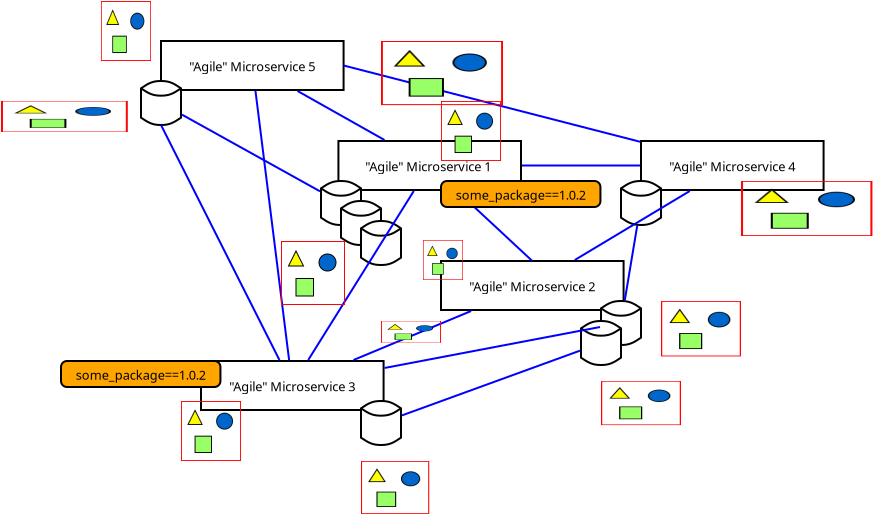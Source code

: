 <?xml version="1.0" encoding="UTF-8"?>
<dia:diagram xmlns:dia="http://www.lysator.liu.se/~alla/dia/">
  <dia:layer name="Background" visible="true" connectable="true" active="true">
    <dia:object type="Flowchart - Box" version="0" id="O0">
      <dia:attribute name="obj_pos">
        <dia:point val="22.871,15"/>
      </dia:attribute>
      <dia:attribute name="obj_bb">
        <dia:rectangle val="22.821,14.95;32.05,17.5"/>
      </dia:attribute>
      <dia:attribute name="elem_corner">
        <dia:point val="22.871,15"/>
      </dia:attribute>
      <dia:attribute name="elem_width">
        <dia:real val="9.129"/>
      </dia:attribute>
      <dia:attribute name="elem_height">
        <dia:real val="2.45"/>
      </dia:attribute>
      <dia:attribute name="show_background">
        <dia:boolean val="true"/>
      </dia:attribute>
      <dia:attribute name="padding">
        <dia:real val="0.5"/>
      </dia:attribute>
      <dia:attribute name="text">
        <dia:composite type="text">
          <dia:attribute name="string">
            <dia:string>#"Agile" Microservice 1#</dia:string>
          </dia:attribute>
          <dia:attribute name="font">
            <dia:font family="sans" style="0" name="Helvetica"/>
          </dia:attribute>
          <dia:attribute name="height">
            <dia:real val="0.8"/>
          </dia:attribute>
          <dia:attribute name="pos">
            <dia:point val="27.436,16.42"/>
          </dia:attribute>
          <dia:attribute name="color">
            <dia:color val="#000000ff"/>
          </dia:attribute>
          <dia:attribute name="alignment">
            <dia:enum val="1"/>
          </dia:attribute>
        </dia:composite>
      </dia:attribute>
    </dia:object>
    <dia:object type="Flowchart - Magnetic Disk" version="1" id="O1">
      <dia:attribute name="obj_pos">
        <dia:point val="22,17"/>
      </dia:attribute>
      <dia:attribute name="obj_bb">
        <dia:rectangle val="21.9,16.9;24.1,19.3"/>
      </dia:attribute>
      <dia:attribute name="meta">
        <dia:composite type="dict"/>
      </dia:attribute>
      <dia:attribute name="elem_corner">
        <dia:point val="22,17"/>
      </dia:attribute>
      <dia:attribute name="elem_width">
        <dia:real val="2"/>
      </dia:attribute>
      <dia:attribute name="elem_height">
        <dia:real val="2.2"/>
      </dia:attribute>
      <dia:attribute name="line_width">
        <dia:real val="0.1"/>
      </dia:attribute>
      <dia:attribute name="line_colour">
        <dia:color val="#000000ff"/>
      </dia:attribute>
      <dia:attribute name="fill_colour">
        <dia:color val="#ffffffff"/>
      </dia:attribute>
      <dia:attribute name="show_background">
        <dia:boolean val="true"/>
      </dia:attribute>
      <dia:attribute name="line_style">
        <dia:enum val="0"/>
        <dia:real val="1"/>
      </dia:attribute>
      <dia:attribute name="padding">
        <dia:real val="0.1"/>
      </dia:attribute>
      <dia:attribute name="text">
        <dia:composite type="text">
          <dia:attribute name="string">
            <dia:string>##</dia:string>
          </dia:attribute>
          <dia:attribute name="font">
            <dia:font family="sans" style="0" name="Helvetica"/>
          </dia:attribute>
          <dia:attribute name="height">
            <dia:real val="0.8"/>
          </dia:attribute>
          <dia:attribute name="pos">
            <dia:point val="23,18.483"/>
          </dia:attribute>
          <dia:attribute name="color">
            <dia:color val="#000000ff"/>
          </dia:attribute>
          <dia:attribute name="alignment">
            <dia:enum val="1"/>
          </dia:attribute>
        </dia:composite>
      </dia:attribute>
      <dia:attribute name="text_fitting">
        <dia:enum val="1"/>
      </dia:attribute>
      <dia:attribute name="flip_horizontal">
        <dia:boolean val="false"/>
      </dia:attribute>
      <dia:attribute name="flip_vertical">
        <dia:boolean val="false"/>
      </dia:attribute>
      <dia:attribute name="subscale">
        <dia:real val="1"/>
      </dia:attribute>
    </dia:object>
    <dia:object type="Flowchart - Magnetic Disk" version="1" id="O2">
      <dia:attribute name="obj_pos">
        <dia:point val="23,18"/>
      </dia:attribute>
      <dia:attribute name="obj_bb">
        <dia:rectangle val="22.9,17.9;25.1,20.3"/>
      </dia:attribute>
      <dia:attribute name="meta">
        <dia:composite type="dict"/>
      </dia:attribute>
      <dia:attribute name="elem_corner">
        <dia:point val="23,18"/>
      </dia:attribute>
      <dia:attribute name="elem_width">
        <dia:real val="2"/>
      </dia:attribute>
      <dia:attribute name="elem_height">
        <dia:real val="2.2"/>
      </dia:attribute>
      <dia:attribute name="line_width">
        <dia:real val="0.1"/>
      </dia:attribute>
      <dia:attribute name="line_colour">
        <dia:color val="#000000ff"/>
      </dia:attribute>
      <dia:attribute name="fill_colour">
        <dia:color val="#ffffffff"/>
      </dia:attribute>
      <dia:attribute name="show_background">
        <dia:boolean val="true"/>
      </dia:attribute>
      <dia:attribute name="line_style">
        <dia:enum val="0"/>
        <dia:real val="1"/>
      </dia:attribute>
      <dia:attribute name="padding">
        <dia:real val="0.1"/>
      </dia:attribute>
      <dia:attribute name="text">
        <dia:composite type="text">
          <dia:attribute name="string">
            <dia:string>##</dia:string>
          </dia:attribute>
          <dia:attribute name="font">
            <dia:font family="sans" style="0" name="Helvetica"/>
          </dia:attribute>
          <dia:attribute name="height">
            <dia:real val="0.8"/>
          </dia:attribute>
          <dia:attribute name="pos">
            <dia:point val="24,19.483"/>
          </dia:attribute>
          <dia:attribute name="color">
            <dia:color val="#000000ff"/>
          </dia:attribute>
          <dia:attribute name="alignment">
            <dia:enum val="1"/>
          </dia:attribute>
        </dia:composite>
      </dia:attribute>
      <dia:attribute name="text_fitting">
        <dia:enum val="1"/>
      </dia:attribute>
      <dia:attribute name="flip_horizontal">
        <dia:boolean val="false"/>
      </dia:attribute>
      <dia:attribute name="flip_vertical">
        <dia:boolean val="false"/>
      </dia:attribute>
      <dia:attribute name="subscale">
        <dia:real val="1"/>
      </dia:attribute>
    </dia:object>
    <dia:object type="Flowchart - Magnetic Disk" version="1" id="O3">
      <dia:attribute name="obj_pos">
        <dia:point val="24,19"/>
      </dia:attribute>
      <dia:attribute name="obj_bb">
        <dia:rectangle val="23.9,18.9;26.1,21.3"/>
      </dia:attribute>
      <dia:attribute name="meta">
        <dia:composite type="dict"/>
      </dia:attribute>
      <dia:attribute name="elem_corner">
        <dia:point val="24,19"/>
      </dia:attribute>
      <dia:attribute name="elem_width">
        <dia:real val="2"/>
      </dia:attribute>
      <dia:attribute name="elem_height">
        <dia:real val="2.2"/>
      </dia:attribute>
      <dia:attribute name="line_width">
        <dia:real val="0.1"/>
      </dia:attribute>
      <dia:attribute name="line_colour">
        <dia:color val="#000000ff"/>
      </dia:attribute>
      <dia:attribute name="fill_colour">
        <dia:color val="#ffffffff"/>
      </dia:attribute>
      <dia:attribute name="show_background">
        <dia:boolean val="true"/>
      </dia:attribute>
      <dia:attribute name="line_style">
        <dia:enum val="0"/>
        <dia:real val="1"/>
      </dia:attribute>
      <dia:attribute name="padding">
        <dia:real val="0.1"/>
      </dia:attribute>
      <dia:attribute name="text">
        <dia:composite type="text">
          <dia:attribute name="string">
            <dia:string>##</dia:string>
          </dia:attribute>
          <dia:attribute name="font">
            <dia:font family="sans" style="0" name="Helvetica"/>
          </dia:attribute>
          <dia:attribute name="height">
            <dia:real val="0.8"/>
          </dia:attribute>
          <dia:attribute name="pos">
            <dia:point val="25,20.483"/>
          </dia:attribute>
          <dia:attribute name="color">
            <dia:color val="#000000ff"/>
          </dia:attribute>
          <dia:attribute name="alignment">
            <dia:enum val="1"/>
          </dia:attribute>
        </dia:composite>
      </dia:attribute>
      <dia:attribute name="text_fitting">
        <dia:enum val="1"/>
      </dia:attribute>
      <dia:attribute name="flip_horizontal">
        <dia:boolean val="false"/>
      </dia:attribute>
      <dia:attribute name="flip_vertical">
        <dia:boolean val="false"/>
      </dia:attribute>
      <dia:attribute name="subscale">
        <dia:real val="1"/>
      </dia:attribute>
    </dia:object>
    <dia:object type="Flowchart - Box" version="0" id="O4">
      <dia:attribute name="obj_pos">
        <dia:point val="28,21"/>
      </dia:attribute>
      <dia:attribute name="obj_bb">
        <dia:rectangle val="27.95,20.95;37.179,23.5"/>
      </dia:attribute>
      <dia:attribute name="elem_corner">
        <dia:point val="28,21"/>
      </dia:attribute>
      <dia:attribute name="elem_width">
        <dia:real val="9.129"/>
      </dia:attribute>
      <dia:attribute name="elem_height">
        <dia:real val="2.45"/>
      </dia:attribute>
      <dia:attribute name="show_background">
        <dia:boolean val="true"/>
      </dia:attribute>
      <dia:attribute name="padding">
        <dia:real val="0.5"/>
      </dia:attribute>
      <dia:attribute name="text">
        <dia:composite type="text">
          <dia:attribute name="string">
            <dia:string>#"Agile" Microservice 2#</dia:string>
          </dia:attribute>
          <dia:attribute name="font">
            <dia:font family="sans" style="0" name="Helvetica"/>
          </dia:attribute>
          <dia:attribute name="height">
            <dia:real val="0.8"/>
          </dia:attribute>
          <dia:attribute name="pos">
            <dia:point val="32.564,22.42"/>
          </dia:attribute>
          <dia:attribute name="color">
            <dia:color val="#000000ff"/>
          </dia:attribute>
          <dia:attribute name="alignment">
            <dia:enum val="1"/>
          </dia:attribute>
        </dia:composite>
      </dia:attribute>
    </dia:object>
    <dia:object type="Flowchart - Magnetic Disk" version="1" id="O5">
      <dia:attribute name="obj_pos">
        <dia:point val="36,23"/>
      </dia:attribute>
      <dia:attribute name="obj_bb">
        <dia:rectangle val="35.9,22.9;38.1,25.3"/>
      </dia:attribute>
      <dia:attribute name="meta">
        <dia:composite type="dict"/>
      </dia:attribute>
      <dia:attribute name="elem_corner">
        <dia:point val="36,23"/>
      </dia:attribute>
      <dia:attribute name="elem_width">
        <dia:real val="2"/>
      </dia:attribute>
      <dia:attribute name="elem_height">
        <dia:real val="2.2"/>
      </dia:attribute>
      <dia:attribute name="line_width">
        <dia:real val="0.1"/>
      </dia:attribute>
      <dia:attribute name="line_colour">
        <dia:color val="#000000ff"/>
      </dia:attribute>
      <dia:attribute name="fill_colour">
        <dia:color val="#ffffffff"/>
      </dia:attribute>
      <dia:attribute name="show_background">
        <dia:boolean val="true"/>
      </dia:attribute>
      <dia:attribute name="line_style">
        <dia:enum val="0"/>
        <dia:real val="1"/>
      </dia:attribute>
      <dia:attribute name="padding">
        <dia:real val="0.1"/>
      </dia:attribute>
      <dia:attribute name="text">
        <dia:composite type="text">
          <dia:attribute name="string">
            <dia:string>##</dia:string>
          </dia:attribute>
          <dia:attribute name="font">
            <dia:font family="sans" style="0" name="Helvetica"/>
          </dia:attribute>
          <dia:attribute name="height">
            <dia:real val="0.8"/>
          </dia:attribute>
          <dia:attribute name="pos">
            <dia:point val="37,24.483"/>
          </dia:attribute>
          <dia:attribute name="color">
            <dia:color val="#000000ff"/>
          </dia:attribute>
          <dia:attribute name="alignment">
            <dia:enum val="1"/>
          </dia:attribute>
        </dia:composite>
      </dia:attribute>
      <dia:attribute name="text_fitting">
        <dia:enum val="1"/>
      </dia:attribute>
      <dia:attribute name="flip_horizontal">
        <dia:boolean val="false"/>
      </dia:attribute>
      <dia:attribute name="flip_vertical">
        <dia:boolean val="false"/>
      </dia:attribute>
      <dia:attribute name="subscale">
        <dia:real val="1"/>
      </dia:attribute>
    </dia:object>
    <dia:object type="Flowchart - Magnetic Disk" version="1" id="O6">
      <dia:attribute name="obj_pos">
        <dia:point val="35,24"/>
      </dia:attribute>
      <dia:attribute name="obj_bb">
        <dia:rectangle val="34.9,23.9;37.1,26.3"/>
      </dia:attribute>
      <dia:attribute name="meta">
        <dia:composite type="dict"/>
      </dia:attribute>
      <dia:attribute name="elem_corner">
        <dia:point val="35,24"/>
      </dia:attribute>
      <dia:attribute name="elem_width">
        <dia:real val="2"/>
      </dia:attribute>
      <dia:attribute name="elem_height">
        <dia:real val="2.2"/>
      </dia:attribute>
      <dia:attribute name="line_width">
        <dia:real val="0.1"/>
      </dia:attribute>
      <dia:attribute name="line_colour">
        <dia:color val="#000000ff"/>
      </dia:attribute>
      <dia:attribute name="fill_colour">
        <dia:color val="#ffffffff"/>
      </dia:attribute>
      <dia:attribute name="show_background">
        <dia:boolean val="true"/>
      </dia:attribute>
      <dia:attribute name="line_style">
        <dia:enum val="0"/>
        <dia:real val="1"/>
      </dia:attribute>
      <dia:attribute name="padding">
        <dia:real val="0.1"/>
      </dia:attribute>
      <dia:attribute name="text">
        <dia:composite type="text">
          <dia:attribute name="string">
            <dia:string>##</dia:string>
          </dia:attribute>
          <dia:attribute name="font">
            <dia:font family="sans" style="0" name="Helvetica"/>
          </dia:attribute>
          <dia:attribute name="height">
            <dia:real val="0.8"/>
          </dia:attribute>
          <dia:attribute name="pos">
            <dia:point val="36,25.483"/>
          </dia:attribute>
          <dia:attribute name="color">
            <dia:color val="#000000ff"/>
          </dia:attribute>
          <dia:attribute name="alignment">
            <dia:enum val="1"/>
          </dia:attribute>
        </dia:composite>
      </dia:attribute>
      <dia:attribute name="text_fitting">
        <dia:enum val="1"/>
      </dia:attribute>
      <dia:attribute name="flip_horizontal">
        <dia:boolean val="false"/>
      </dia:attribute>
      <dia:attribute name="flip_vertical">
        <dia:boolean val="false"/>
      </dia:attribute>
      <dia:attribute name="subscale">
        <dia:real val="1"/>
      </dia:attribute>
    </dia:object>
    <dia:object type="Flowchart - Box" version="0" id="O7">
      <dia:attribute name="obj_pos">
        <dia:point val="16,26"/>
      </dia:attribute>
      <dia:attribute name="obj_bb">
        <dia:rectangle val="15.95,25.95;25.179,28.5"/>
      </dia:attribute>
      <dia:attribute name="elem_corner">
        <dia:point val="16,26"/>
      </dia:attribute>
      <dia:attribute name="elem_width">
        <dia:real val="9.129"/>
      </dia:attribute>
      <dia:attribute name="elem_height">
        <dia:real val="2.45"/>
      </dia:attribute>
      <dia:attribute name="show_background">
        <dia:boolean val="true"/>
      </dia:attribute>
      <dia:attribute name="padding">
        <dia:real val="0.5"/>
      </dia:attribute>
      <dia:attribute name="text">
        <dia:composite type="text">
          <dia:attribute name="string">
            <dia:string>#"Agile" Microservice 3#</dia:string>
          </dia:attribute>
          <dia:attribute name="font">
            <dia:font family="sans" style="0" name="Helvetica"/>
          </dia:attribute>
          <dia:attribute name="height">
            <dia:real val="0.8"/>
          </dia:attribute>
          <dia:attribute name="pos">
            <dia:point val="20.564,27.42"/>
          </dia:attribute>
          <dia:attribute name="color">
            <dia:color val="#000000ff"/>
          </dia:attribute>
          <dia:attribute name="alignment">
            <dia:enum val="1"/>
          </dia:attribute>
        </dia:composite>
      </dia:attribute>
    </dia:object>
    <dia:object type="Flowchart - Box" version="0" id="O8">
      <dia:attribute name="obj_pos">
        <dia:point val="38,15"/>
      </dia:attribute>
      <dia:attribute name="obj_bb">
        <dia:rectangle val="37.95,14.95;47.179,17.5"/>
      </dia:attribute>
      <dia:attribute name="elem_corner">
        <dia:point val="38,15"/>
      </dia:attribute>
      <dia:attribute name="elem_width">
        <dia:real val="9.129"/>
      </dia:attribute>
      <dia:attribute name="elem_height">
        <dia:real val="2.45"/>
      </dia:attribute>
      <dia:attribute name="show_background">
        <dia:boolean val="true"/>
      </dia:attribute>
      <dia:attribute name="padding">
        <dia:real val="0.5"/>
      </dia:attribute>
      <dia:attribute name="text">
        <dia:composite type="text">
          <dia:attribute name="string">
            <dia:string>#"Agile" Microservice 4#</dia:string>
          </dia:attribute>
          <dia:attribute name="font">
            <dia:font family="sans" style="0" name="Helvetica"/>
          </dia:attribute>
          <dia:attribute name="height">
            <dia:real val="0.8"/>
          </dia:attribute>
          <dia:attribute name="pos">
            <dia:point val="42.564,16.42"/>
          </dia:attribute>
          <dia:attribute name="color">
            <dia:color val="#000000ff"/>
          </dia:attribute>
          <dia:attribute name="alignment">
            <dia:enum val="1"/>
          </dia:attribute>
        </dia:composite>
      </dia:attribute>
    </dia:object>
    <dia:object type="Flowchart - Box" version="0" id="O9">
      <dia:attribute name="obj_pos">
        <dia:point val="14,10"/>
      </dia:attribute>
      <dia:attribute name="obj_bb">
        <dia:rectangle val="13.95,9.95;23.179,12.5"/>
      </dia:attribute>
      <dia:attribute name="elem_corner">
        <dia:point val="14,10"/>
      </dia:attribute>
      <dia:attribute name="elem_width">
        <dia:real val="9.129"/>
      </dia:attribute>
      <dia:attribute name="elem_height">
        <dia:real val="2.45"/>
      </dia:attribute>
      <dia:attribute name="show_background">
        <dia:boolean val="true"/>
      </dia:attribute>
      <dia:attribute name="padding">
        <dia:real val="0.5"/>
      </dia:attribute>
      <dia:attribute name="text">
        <dia:composite type="text">
          <dia:attribute name="string">
            <dia:string>#"Agile" Microservice 5#</dia:string>
          </dia:attribute>
          <dia:attribute name="font">
            <dia:font family="sans" style="0" name="Helvetica"/>
          </dia:attribute>
          <dia:attribute name="height">
            <dia:real val="0.8"/>
          </dia:attribute>
          <dia:attribute name="pos">
            <dia:point val="18.564,11.42"/>
          </dia:attribute>
          <dia:attribute name="color">
            <dia:color val="#000000ff"/>
          </dia:attribute>
          <dia:attribute name="alignment">
            <dia:enum val="1"/>
          </dia:attribute>
        </dia:composite>
      </dia:attribute>
    </dia:object>
    <dia:object type="Flowchart - Magnetic Disk" version="1" id="O10">
      <dia:attribute name="obj_pos">
        <dia:point val="13,12"/>
      </dia:attribute>
      <dia:attribute name="obj_bb">
        <dia:rectangle val="12.9,11.9;15.1,14.3"/>
      </dia:attribute>
      <dia:attribute name="meta">
        <dia:composite type="dict"/>
      </dia:attribute>
      <dia:attribute name="elem_corner">
        <dia:point val="13,12"/>
      </dia:attribute>
      <dia:attribute name="elem_width">
        <dia:real val="2"/>
      </dia:attribute>
      <dia:attribute name="elem_height">
        <dia:real val="2.2"/>
      </dia:attribute>
      <dia:attribute name="line_width">
        <dia:real val="0.1"/>
      </dia:attribute>
      <dia:attribute name="line_colour">
        <dia:color val="#000000ff"/>
      </dia:attribute>
      <dia:attribute name="fill_colour">
        <dia:color val="#ffffffff"/>
      </dia:attribute>
      <dia:attribute name="show_background">
        <dia:boolean val="true"/>
      </dia:attribute>
      <dia:attribute name="line_style">
        <dia:enum val="0"/>
        <dia:real val="1"/>
      </dia:attribute>
      <dia:attribute name="padding">
        <dia:real val="0.1"/>
      </dia:attribute>
      <dia:attribute name="text">
        <dia:composite type="text">
          <dia:attribute name="string">
            <dia:string>##</dia:string>
          </dia:attribute>
          <dia:attribute name="font">
            <dia:font family="sans" style="0" name="Helvetica"/>
          </dia:attribute>
          <dia:attribute name="height">
            <dia:real val="0.8"/>
          </dia:attribute>
          <dia:attribute name="pos">
            <dia:point val="14,13.483"/>
          </dia:attribute>
          <dia:attribute name="color">
            <dia:color val="#000000ff"/>
          </dia:attribute>
          <dia:attribute name="alignment">
            <dia:enum val="1"/>
          </dia:attribute>
        </dia:composite>
      </dia:attribute>
      <dia:attribute name="text_fitting">
        <dia:enum val="1"/>
      </dia:attribute>
      <dia:attribute name="flip_horizontal">
        <dia:boolean val="false"/>
      </dia:attribute>
      <dia:attribute name="flip_vertical">
        <dia:boolean val="false"/>
      </dia:attribute>
      <dia:attribute name="subscale">
        <dia:real val="1"/>
      </dia:attribute>
    </dia:object>
    <dia:object type="Flowchart - Magnetic Disk" version="1" id="O11">
      <dia:attribute name="obj_pos">
        <dia:point val="24,28"/>
      </dia:attribute>
      <dia:attribute name="obj_bb">
        <dia:rectangle val="23.9,27.9;26.1,30.3"/>
      </dia:attribute>
      <dia:attribute name="meta">
        <dia:composite type="dict"/>
      </dia:attribute>
      <dia:attribute name="elem_corner">
        <dia:point val="24,28"/>
      </dia:attribute>
      <dia:attribute name="elem_width">
        <dia:real val="2"/>
      </dia:attribute>
      <dia:attribute name="elem_height">
        <dia:real val="2.2"/>
      </dia:attribute>
      <dia:attribute name="line_width">
        <dia:real val="0.1"/>
      </dia:attribute>
      <dia:attribute name="line_colour">
        <dia:color val="#000000ff"/>
      </dia:attribute>
      <dia:attribute name="fill_colour">
        <dia:color val="#ffffffff"/>
      </dia:attribute>
      <dia:attribute name="show_background">
        <dia:boolean val="true"/>
      </dia:attribute>
      <dia:attribute name="line_style">
        <dia:enum val="0"/>
        <dia:real val="1"/>
      </dia:attribute>
      <dia:attribute name="padding">
        <dia:real val="0.1"/>
      </dia:attribute>
      <dia:attribute name="text">
        <dia:composite type="text">
          <dia:attribute name="string">
            <dia:string>##</dia:string>
          </dia:attribute>
          <dia:attribute name="font">
            <dia:font family="sans" style="0" name="Helvetica"/>
          </dia:attribute>
          <dia:attribute name="height">
            <dia:real val="0.8"/>
          </dia:attribute>
          <dia:attribute name="pos">
            <dia:point val="25,29.483"/>
          </dia:attribute>
          <dia:attribute name="color">
            <dia:color val="#000000ff"/>
          </dia:attribute>
          <dia:attribute name="alignment">
            <dia:enum val="1"/>
          </dia:attribute>
        </dia:composite>
      </dia:attribute>
      <dia:attribute name="text_fitting">
        <dia:enum val="1"/>
      </dia:attribute>
      <dia:attribute name="flip_horizontal">
        <dia:boolean val="false"/>
      </dia:attribute>
      <dia:attribute name="flip_vertical">
        <dia:boolean val="false"/>
      </dia:attribute>
      <dia:attribute name="subscale">
        <dia:real val="1"/>
      </dia:attribute>
    </dia:object>
    <dia:object type="Flowchart - Magnetic Disk" version="1" id="O12">
      <dia:attribute name="obj_pos">
        <dia:point val="37,17"/>
      </dia:attribute>
      <dia:attribute name="obj_bb">
        <dia:rectangle val="36.9,16.9;39.1,19.3"/>
      </dia:attribute>
      <dia:attribute name="meta">
        <dia:composite type="dict"/>
      </dia:attribute>
      <dia:attribute name="elem_corner">
        <dia:point val="37,17"/>
      </dia:attribute>
      <dia:attribute name="elem_width">
        <dia:real val="2"/>
      </dia:attribute>
      <dia:attribute name="elem_height">
        <dia:real val="2.2"/>
      </dia:attribute>
      <dia:attribute name="line_width">
        <dia:real val="0.1"/>
      </dia:attribute>
      <dia:attribute name="line_colour">
        <dia:color val="#000000ff"/>
      </dia:attribute>
      <dia:attribute name="fill_colour">
        <dia:color val="#ffffffff"/>
      </dia:attribute>
      <dia:attribute name="show_background">
        <dia:boolean val="true"/>
      </dia:attribute>
      <dia:attribute name="line_style">
        <dia:enum val="0"/>
        <dia:real val="1"/>
      </dia:attribute>
      <dia:attribute name="padding">
        <dia:real val="0.1"/>
      </dia:attribute>
      <dia:attribute name="text">
        <dia:composite type="text">
          <dia:attribute name="string">
            <dia:string>##</dia:string>
          </dia:attribute>
          <dia:attribute name="font">
            <dia:font family="sans" style="0" name="Helvetica"/>
          </dia:attribute>
          <dia:attribute name="height">
            <dia:real val="0.8"/>
          </dia:attribute>
          <dia:attribute name="pos">
            <dia:point val="38,18.483"/>
          </dia:attribute>
          <dia:attribute name="color">
            <dia:color val="#000000ff"/>
          </dia:attribute>
          <dia:attribute name="alignment">
            <dia:enum val="1"/>
          </dia:attribute>
        </dia:composite>
      </dia:attribute>
      <dia:attribute name="text_fitting">
        <dia:enum val="1"/>
      </dia:attribute>
      <dia:attribute name="flip_horizontal">
        <dia:boolean val="false"/>
      </dia:attribute>
      <dia:attribute name="flip_vertical">
        <dia:boolean val="false"/>
      </dia:attribute>
      <dia:attribute name="subscale">
        <dia:real val="1"/>
      </dia:attribute>
    </dia:object>
    <dia:object type="Standard - Line" version="0" id="O13">
      <dia:attribute name="obj_pos">
        <dia:point val="20.827,12.5"/>
      </dia:attribute>
      <dia:attribute name="obj_bb">
        <dia:rectangle val="20.759,12.432;25.242,15.018"/>
      </dia:attribute>
      <dia:attribute name="conn_endpoints">
        <dia:point val="20.827,12.5"/>
        <dia:point val="25.174,14.95"/>
      </dia:attribute>
      <dia:attribute name="numcp">
        <dia:int val="1"/>
      </dia:attribute>
      <dia:attribute name="line_color">
        <dia:color val="#0000ffff"/>
      </dia:attribute>
      <dia:connections>
        <dia:connection handle="0" to="O9" connection="16"/>
        <dia:connection handle="1" to="O0" connection="16"/>
      </dia:connections>
    </dia:object>
    <dia:object type="Standard - Line" version="0" id="O14">
      <dia:attribute name="obj_pos">
        <dia:point val="15.048,13.682"/>
      </dia:attribute>
      <dia:attribute name="obj_bb">
        <dia:rectangle val="14.98,13.614;22.02,17.586"/>
      </dia:attribute>
      <dia:attribute name="conn_endpoints">
        <dia:point val="15.048,13.682"/>
        <dia:point val="21.952,17.518"/>
      </dia:attribute>
      <dia:attribute name="numcp">
        <dia:int val="1"/>
      </dia:attribute>
      <dia:attribute name="line_color">
        <dia:color val="#0000ffff"/>
      </dia:attribute>
      <dia:connections>
        <dia:connection handle="0" to="O10" connection="16"/>
        <dia:connection handle="1" to="O1" connection="16"/>
      </dia:connections>
    </dia:object>
    <dia:object type="Standard - Line" version="0" id="O15">
      <dia:attribute name="obj_pos">
        <dia:point val="32.564,21"/>
      </dia:attribute>
      <dia:attribute name="obj_bb">
        <dia:rectangle val="28.734,17.428;32.635,21.071"/>
      </dia:attribute>
      <dia:attribute name="conn_endpoints">
        <dia:point val="32.564,21"/>
        <dia:point val="28.804,17.499"/>
      </dia:attribute>
      <dia:attribute name="numcp">
        <dia:int val="1"/>
      </dia:attribute>
      <dia:attribute name="line_color">
        <dia:color val="#0000ffff"/>
      </dia:attribute>
      <dia:connections>
        <dia:connection handle="0" to="O4" connection="2"/>
        <dia:connection handle="1" to="O0" connection="16"/>
      </dia:connections>
    </dia:object>
    <dia:object type="Standard - Line" version="0" id="O16">
      <dia:attribute name="obj_pos">
        <dia:point val="34.951,25.481"/>
      </dia:attribute>
      <dia:attribute name="obj_bb">
        <dia:rectangle val="25.985,25.417;35.015,28.783"/>
      </dia:attribute>
      <dia:attribute name="conn_endpoints">
        <dia:point val="34.951,25.481"/>
        <dia:point val="26.049,28.719"/>
      </dia:attribute>
      <dia:attribute name="numcp">
        <dia:int val="1"/>
      </dia:attribute>
      <dia:attribute name="line_color">
        <dia:color val="#0000ffff"/>
      </dia:attribute>
      <dia:connections>
        <dia:connection handle="0" to="O6" connection="16"/>
        <dia:connection handle="1" to="O11" connection="16"/>
      </dia:connections>
    </dia:object>
    <dia:object type="Standard - Line" version="0" id="O17">
      <dia:attribute name="obj_pos">
        <dia:point val="37.19,22.96"/>
      </dia:attribute>
      <dia:attribute name="obj_bb">
        <dia:rectangle val="37.133,19.183;37.867,23.017"/>
      </dia:attribute>
      <dia:attribute name="conn_endpoints">
        <dia:point val="37.19,22.96"/>
        <dia:point val="37.81,19.24"/>
      </dia:attribute>
      <dia:attribute name="numcp">
        <dia:int val="1"/>
      </dia:attribute>
      <dia:attribute name="line_color">
        <dia:color val="#0000ffff"/>
      </dia:attribute>
      <dia:connections>
        <dia:connection handle="0" to="O5" connection="16"/>
        <dia:connection handle="1" to="O12" connection="16"/>
      </dia:connections>
    </dia:object>
    <dia:object type="Standard - Line" version="0" id="O18">
      <dia:attribute name="obj_pos">
        <dia:point val="37.95,16.225"/>
      </dia:attribute>
      <dia:attribute name="obj_bb">
        <dia:rectangle val="32.0,16.175;38.0,16.275"/>
      </dia:attribute>
      <dia:attribute name="conn_endpoints">
        <dia:point val="37.95,16.225"/>
        <dia:point val="32.05,16.225"/>
      </dia:attribute>
      <dia:attribute name="numcp">
        <dia:int val="1"/>
      </dia:attribute>
      <dia:attribute name="line_color">
        <dia:color val="#0000ffff"/>
      </dia:attribute>
      <dia:connections>
        <dia:connection handle="0" to="O8" connection="16"/>
        <dia:connection handle="1" to="O0" connection="16"/>
      </dia:connections>
    </dia:object>
    <dia:object type="Standard - Line" version="0" id="O19">
      <dia:attribute name="obj_pos">
        <dia:point val="26.64,17.499"/>
      </dia:attribute>
      <dia:attribute name="obj_bb">
        <dia:rectangle val="21.291,17.43;26.709,26.02"/>
      </dia:attribute>
      <dia:attribute name="conn_endpoints">
        <dia:point val="26.64,17.499"/>
        <dia:point val="21.36,25.951"/>
      </dia:attribute>
      <dia:attribute name="numcp">
        <dia:int val="1"/>
      </dia:attribute>
      <dia:attribute name="line_color">
        <dia:color val="#0000ffff"/>
      </dia:attribute>
      <dia:connections>
        <dia:connection handle="0" to="O0" connection="16"/>
        <dia:connection handle="1" to="O7" connection="16"/>
      </dia:connections>
    </dia:object>
    <dia:object type="Standard - Line" version="0" id="O20">
      <dia:attribute name="obj_pos">
        <dia:point val="23.129,11.225"/>
      </dia:attribute>
      <dia:attribute name="obj_bb">
        <dia:rectangle val="23.068,11.164;38.012,15.099"/>
      </dia:attribute>
      <dia:attribute name="conn_endpoints">
        <dia:point val="23.129,11.225"/>
        <dia:point val="37.951,15.038"/>
      </dia:attribute>
      <dia:attribute name="numcp">
        <dia:int val="1"/>
      </dia:attribute>
      <dia:attribute name="line_color">
        <dia:color val="#0000ffff"/>
      </dia:attribute>
      <dia:connections>
        <dia:connection handle="0" to="O9" connection="8"/>
        <dia:connection handle="1" to="O8" connection="16"/>
      </dia:connections>
    </dia:object>
    <dia:object type="Standard - Line" version="0" id="O21">
      <dia:attribute name="obj_pos">
        <dia:point val="18.724,12.499"/>
      </dia:attribute>
      <dia:attribute name="obj_bb">
        <dia:rectangle val="18.668,12.444;20.461,26.006"/>
      </dia:attribute>
      <dia:attribute name="conn_endpoints">
        <dia:point val="18.724,12.499"/>
        <dia:point val="20.405,25.951"/>
      </dia:attribute>
      <dia:attribute name="numcp">
        <dia:int val="1"/>
      </dia:attribute>
      <dia:attribute name="line_color">
        <dia:color val="#0000ffff"/>
      </dia:attribute>
      <dia:connections>
        <dia:connection handle="0" to="O9" connection="16"/>
        <dia:connection handle="1" to="O7" connection="16"/>
      </dia:connections>
    </dia:object>
    <dia:object type="Standard - Line" version="0" id="O22">
      <dia:attribute name="obj_pos">
        <dia:point val="29.504,23.5"/>
      </dia:attribute>
      <dia:attribute name="obj_bb">
        <dia:rectangle val="23.559,23.435;29.57,26.015"/>
      </dia:attribute>
      <dia:attribute name="conn_endpoints">
        <dia:point val="29.504,23.5"/>
        <dia:point val="23.624,25.95"/>
      </dia:attribute>
      <dia:attribute name="numcp">
        <dia:int val="1"/>
      </dia:attribute>
      <dia:attribute name="line_color">
        <dia:color val="#0000ffff"/>
      </dia:attribute>
      <dia:connections>
        <dia:connection handle="0" to="O4" connection="16"/>
        <dia:connection handle="1" to="O7" connection="16"/>
      </dia:connections>
    </dia:object>
    <dia:object type="Standard - Line" version="0" id="O23">
      <dia:attribute name="obj_pos">
        <dia:point val="34.69,20.95"/>
      </dia:attribute>
      <dia:attribute name="obj_bb">
        <dia:rectangle val="34.621,17.431;40.508,21.018"/>
      </dia:attribute>
      <dia:attribute name="conn_endpoints">
        <dia:point val="34.69,20.95"/>
        <dia:point val="40.439,17.5"/>
      </dia:attribute>
      <dia:attribute name="numcp">
        <dia:int val="1"/>
      </dia:attribute>
      <dia:attribute name="line_color">
        <dia:color val="#0000ffff"/>
      </dia:attribute>
      <dia:connections>
        <dia:connection handle="0" to="O4" connection="16"/>
        <dia:connection handle="1" to="O8" connection="16"/>
      </dia:connections>
    </dia:object>
    <dia:object type="Standard - Line" version="0" id="O24">
      <dia:attribute name="obj_pos">
        <dia:point val="14,14.2"/>
      </dia:attribute>
      <dia:attribute name="obj_bb">
        <dia:rectangle val="13.933,14.133;19.99,26.019"/>
      </dia:attribute>
      <dia:attribute name="conn_endpoints">
        <dia:point val="14,14.2"/>
        <dia:point val="19.922,25.951"/>
      </dia:attribute>
      <dia:attribute name="numcp">
        <dia:int val="1"/>
      </dia:attribute>
      <dia:attribute name="line_color">
        <dia:color val="#0000ffff"/>
      </dia:attribute>
      <dia:connections>
        <dia:connection handle="0" to="O10" connection="14"/>
        <dia:connection handle="1" to="O7" connection="16"/>
      </dia:connections>
    </dia:object>
    <dia:object type="Standard - Line" version="0" id="O25">
      <dia:attribute name="obj_pos">
        <dia:point val="25.175,26.348"/>
      </dia:attribute>
      <dia:attribute name="obj_bb">
        <dia:rectangle val="25.116,24.241;36.009,26.407"/>
      </dia:attribute>
      <dia:attribute name="conn_endpoints">
        <dia:point val="25.175,26.348"/>
        <dia:point val="35.95,24.3"/>
      </dia:attribute>
      <dia:attribute name="numcp">
        <dia:int val="1"/>
      </dia:attribute>
      <dia:attribute name="line_color">
        <dia:color val="#0000ffff"/>
      </dia:attribute>
      <dia:connections>
        <dia:connection handle="0" to="O7" connection="16"/>
        <dia:connection handle="1" to="O5" connection="16"/>
      </dia:connections>
    </dia:object>
    <dia:object type="Standard - Image" version="0" id="O26">
      <dia:attribute name="obj_pos">
        <dia:point val="11,8"/>
      </dia:attribute>
      <dia:attribute name="obj_bb">
        <dia:rectangle val="11,8;13.498,11"/>
      </dia:attribute>
      <dia:attribute name="elem_corner">
        <dia:point val="11,8"/>
      </dia:attribute>
      <dia:attribute name="elem_width">
        <dia:real val="2.498"/>
      </dia:attribute>
      <dia:attribute name="elem_height">
        <dia:real val="3"/>
      </dia:attribute>
      <dia:attribute name="border_color">
        <dia:color val="#0000ffff"/>
      </dia:attribute>
      <dia:attribute name="draw_border">
        <dia:boolean val="false"/>
      </dia:attribute>
      <dia:attribute name="keep_aspect">
        <dia:boolean val="true"/>
      </dia:attribute>
      <dia:attribute name="file">
        <dia:string>#/home/sheena/workspace/gpug-pres/reveal.js/images/golang.jpg#</dia:string>
      </dia:attribute>
    </dia:object>
    <dia:object type="Standard - Image" version="0" id="O27">
      <dia:attribute name="obj_pos">
        <dia:point val="15,28"/>
      </dia:attribute>
      <dia:attribute name="obj_bb">
        <dia:rectangle val="15,28;18,31"/>
      </dia:attribute>
      <dia:attribute name="elem_corner">
        <dia:point val="15,28"/>
      </dia:attribute>
      <dia:attribute name="elem_width">
        <dia:real val="3"/>
      </dia:attribute>
      <dia:attribute name="elem_height">
        <dia:real val="3"/>
      </dia:attribute>
      <dia:attribute name="border_color">
        <dia:color val="#0000ffff"/>
      </dia:attribute>
      <dia:attribute name="draw_border">
        <dia:boolean val="false"/>
      </dia:attribute>
      <dia:attribute name="keep_aspect">
        <dia:boolean val="true"/>
      </dia:attribute>
      <dia:attribute name="file">
        <dia:string>#/home/sheena/workspace/gpug-pres/reveal.js/images/Python-logo-notext.svg.png#</dia:string>
      </dia:attribute>
    </dia:object>
    <dia:object type="Standard - Image" version="0" id="O28">
      <dia:attribute name="obj_pos">
        <dia:point val="27.1,19.95"/>
      </dia:attribute>
      <dia:attribute name="obj_bb">
        <dia:rectangle val="27.1,19.95;29.1,21.95"/>
      </dia:attribute>
      <dia:attribute name="elem_corner">
        <dia:point val="27.1,19.95"/>
      </dia:attribute>
      <dia:attribute name="elem_width">
        <dia:real val="2"/>
      </dia:attribute>
      <dia:attribute name="elem_height">
        <dia:real val="2.0"/>
      </dia:attribute>
      <dia:attribute name="border_color">
        <dia:color val="#0000ffff"/>
      </dia:attribute>
      <dia:attribute name="draw_border">
        <dia:boolean val="false"/>
      </dia:attribute>
      <dia:attribute name="keep_aspect">
        <dia:boolean val="true"/>
      </dia:attribute>
      <dia:attribute name="file">
        <dia:string>#/home/sheena/workspace/gpug-pres/reveal.js/images/ruby.png#</dia:string>
      </dia:attribute>
    </dia:object>
    <dia:object type="Standard - Image" version="0" id="O29">
      <dia:attribute name="obj_pos">
        <dia:point val="43,17"/>
      </dia:attribute>
      <dia:attribute name="obj_bb">
        <dia:rectangle val="43,17;49.571,19.75"/>
      </dia:attribute>
      <dia:attribute name="elem_corner">
        <dia:point val="43,17"/>
      </dia:attribute>
      <dia:attribute name="elem_width">
        <dia:real val="6.571"/>
      </dia:attribute>
      <dia:attribute name="elem_height">
        <dia:real val="2.75"/>
      </dia:attribute>
      <dia:attribute name="border_color">
        <dia:color val="#0000ffff"/>
      </dia:attribute>
      <dia:attribute name="draw_border">
        <dia:boolean val="false"/>
      </dia:attribute>
      <dia:attribute name="keep_aspect">
        <dia:boolean val="true"/>
      </dia:attribute>
      <dia:attribute name="file">
        <dia:string>#/home/sheena/workspace/gpug-pres/reveal.js/images/elixer.png#</dia:string>
      </dia:attribute>
    </dia:object>
    <dia:object type="Standard - Image" version="0" id="O30">
      <dia:attribute name="obj_pos">
        <dia:point val="28,13"/>
      </dia:attribute>
      <dia:attribute name="obj_bb">
        <dia:rectangle val="28,13;31,16"/>
      </dia:attribute>
      <dia:attribute name="elem_corner">
        <dia:point val="28,13"/>
      </dia:attribute>
      <dia:attribute name="elem_width">
        <dia:real val="3"/>
      </dia:attribute>
      <dia:attribute name="elem_height">
        <dia:real val="3"/>
      </dia:attribute>
      <dia:attribute name="border_color">
        <dia:color val="#0000ffff"/>
      </dia:attribute>
      <dia:attribute name="draw_border">
        <dia:boolean val="false"/>
      </dia:attribute>
      <dia:attribute name="keep_aspect">
        <dia:boolean val="true"/>
      </dia:attribute>
      <dia:attribute name="file">
        <dia:string>#/home/sheena/workspace/gpug-pres/reveal.js/images/Python-logo-notext.svg.png#</dia:string>
      </dia:attribute>
    </dia:object>
    <dia:object type="Standard - Image" version="0" id="O31">
      <dia:attribute name="obj_pos">
        <dia:point val="24,31"/>
      </dia:attribute>
      <dia:attribute name="obj_bb">
        <dia:rectangle val="24,31;27.412,33.65"/>
      </dia:attribute>
      <dia:attribute name="elem_corner">
        <dia:point val="24,31"/>
      </dia:attribute>
      <dia:attribute name="elem_width">
        <dia:real val="3.412"/>
      </dia:attribute>
      <dia:attribute name="elem_height">
        <dia:real val="2.65"/>
      </dia:attribute>
      <dia:attribute name="border_color">
        <dia:color val="#0000ffff"/>
      </dia:attribute>
      <dia:attribute name="draw_border">
        <dia:boolean val="false"/>
      </dia:attribute>
      <dia:attribute name="keep_aspect">
        <dia:boolean val="true"/>
      </dia:attribute>
      <dia:attribute name="file">
        <dia:string>#/home/sheena/workspace/gpug-pres/reveal.js/images/postgres.png#</dia:string>
      </dia:attribute>
    </dia:object>
    <dia:object type="Standard - Image" version="0" id="O32">
      <dia:attribute name="obj_pos">
        <dia:point val="39,23"/>
      </dia:attribute>
      <dia:attribute name="obj_bb">
        <dia:rectangle val="39,23;43,25.77"/>
      </dia:attribute>
      <dia:attribute name="elem_corner">
        <dia:point val="39,23"/>
      </dia:attribute>
      <dia:attribute name="elem_width">
        <dia:real val="4"/>
      </dia:attribute>
      <dia:attribute name="elem_height">
        <dia:real val="2.77"/>
      </dia:attribute>
      <dia:attribute name="border_color">
        <dia:color val="#0000ffff"/>
      </dia:attribute>
      <dia:attribute name="draw_border">
        <dia:boolean val="false"/>
      </dia:attribute>
      <dia:attribute name="keep_aspect">
        <dia:boolean val="true"/>
      </dia:attribute>
      <dia:attribute name="file">
        <dia:string>#/home/sheena/workspace/gpug-pres/reveal.js/images/mysql.png#</dia:string>
      </dia:attribute>
    </dia:object>
    <dia:object type="Standard - Image" version="0" id="O33">
      <dia:attribute name="obj_pos">
        <dia:point val="20,20"/>
      </dia:attribute>
      <dia:attribute name="obj_bb">
        <dia:rectangle val="20,20;23.2,23.2"/>
      </dia:attribute>
      <dia:attribute name="elem_corner">
        <dia:point val="20,20"/>
      </dia:attribute>
      <dia:attribute name="elem_width">
        <dia:real val="3.2"/>
      </dia:attribute>
      <dia:attribute name="elem_height">
        <dia:real val="3.2"/>
      </dia:attribute>
      <dia:attribute name="border_color">
        <dia:color val="#0000ffff"/>
      </dia:attribute>
      <dia:attribute name="draw_border">
        <dia:boolean val="false"/>
      </dia:attribute>
      <dia:attribute name="keep_aspect">
        <dia:boolean val="true"/>
      </dia:attribute>
      <dia:attribute name="file">
        <dia:string>#/home/sheena/workspace/gpug-pres/reveal.js/images/redis.png#</dia:string>
      </dia:attribute>
    </dia:object>
    <dia:object type="Standard - Image" version="0" id="O34">
      <dia:attribute name="obj_pos">
        <dia:point val="25,10"/>
      </dia:attribute>
      <dia:attribute name="obj_bb">
        <dia:rectangle val="25,10;31.1,13.206"/>
      </dia:attribute>
      <dia:attribute name="elem_corner">
        <dia:point val="25,10"/>
      </dia:attribute>
      <dia:attribute name="elem_width">
        <dia:real val="6.1"/>
      </dia:attribute>
      <dia:attribute name="elem_height">
        <dia:real val="3.206"/>
      </dia:attribute>
      <dia:attribute name="border_color">
        <dia:color val="#0000ffff"/>
      </dia:attribute>
      <dia:attribute name="draw_border">
        <dia:boolean val="false"/>
      </dia:attribute>
      <dia:attribute name="keep_aspect">
        <dia:boolean val="true"/>
      </dia:attribute>
      <dia:attribute name="file">
        <dia:string>#/home/sheena/workspace/gpug-pres/reveal.js/images/kafka-logo-wide.png#</dia:string>
      </dia:attribute>
    </dia:object>
    <dia:object type="Standard - Image" version="0" id="O35">
      <dia:attribute name="obj_pos">
        <dia:point val="25,24"/>
      </dia:attribute>
      <dia:attribute name="obj_bb">
        <dia:rectangle val="25,24;28,25.09"/>
      </dia:attribute>
      <dia:attribute name="elem_corner">
        <dia:point val="25,24"/>
      </dia:attribute>
      <dia:attribute name="elem_width">
        <dia:real val="3"/>
      </dia:attribute>
      <dia:attribute name="elem_height">
        <dia:real val="1.09"/>
      </dia:attribute>
      <dia:attribute name="border_color">
        <dia:color val="#0000ffff"/>
      </dia:attribute>
      <dia:attribute name="draw_border">
        <dia:boolean val="false"/>
      </dia:attribute>
      <dia:attribute name="keep_aspect">
        <dia:boolean val="true"/>
      </dia:attribute>
      <dia:attribute name="file">
        <dia:string>#/home/sheena/workspace/gpug-pres/reveal.js/images/zeromq-logo.jpg#</dia:string>
      </dia:attribute>
    </dia:object>
    <dia:object type="Standard - Image" version="0" id="O36">
      <dia:attribute name="obj_pos">
        <dia:point val="36,27"/>
      </dia:attribute>
      <dia:attribute name="obj_bb">
        <dia:rectangle val="36,27;40,29.205"/>
      </dia:attribute>
      <dia:attribute name="elem_corner">
        <dia:point val="36,27"/>
      </dia:attribute>
      <dia:attribute name="elem_width">
        <dia:real val="4"/>
      </dia:attribute>
      <dia:attribute name="elem_height">
        <dia:real val="2.205"/>
      </dia:attribute>
      <dia:attribute name="border_color">
        <dia:color val="#0000ffff"/>
      </dia:attribute>
      <dia:attribute name="draw_border">
        <dia:boolean val="false"/>
      </dia:attribute>
      <dia:attribute name="keep_aspect">
        <dia:boolean val="true"/>
      </dia:attribute>
      <dia:attribute name="file">
        <dia:string>#/home/sheena/workspace/gpug-pres/reveal.js/images/solr.jpeg#</dia:string>
      </dia:attribute>
    </dia:object>
    <dia:object type="Standard - Image" version="0" id="O37">
      <dia:attribute name="obj_pos">
        <dia:point val="6,13"/>
      </dia:attribute>
      <dia:attribute name="obj_bb">
        <dia:rectangle val="6,13;12.34,14.55"/>
      </dia:attribute>
      <dia:attribute name="elem_corner">
        <dia:point val="6,13"/>
      </dia:attribute>
      <dia:attribute name="elem_width">
        <dia:real val="6.34"/>
      </dia:attribute>
      <dia:attribute name="elem_height">
        <dia:real val="1.55"/>
      </dia:attribute>
      <dia:attribute name="border_color">
        <dia:color val="#0000ffff"/>
      </dia:attribute>
      <dia:attribute name="draw_border">
        <dia:boolean val="false"/>
      </dia:attribute>
      <dia:attribute name="keep_aspect">
        <dia:boolean val="true"/>
      </dia:attribute>
      <dia:attribute name="file">
        <dia:string>#/home/sheena/workspace/gpug-pres/reveal.js/images/elastic.png#</dia:string>
      </dia:attribute>
    </dia:object>
    <dia:object type="Flowchart - Box" version="0" id="O38">
      <dia:attribute name="obj_pos">
        <dia:point val="28,17"/>
      </dia:attribute>
      <dia:attribute name="obj_bb">
        <dia:rectangle val="27.95,16.95;36.023,18.35"/>
      </dia:attribute>
      <dia:attribute name="elem_corner">
        <dia:point val="28,17"/>
      </dia:attribute>
      <dia:attribute name="elem_width">
        <dia:real val="7.972"/>
      </dia:attribute>
      <dia:attribute name="elem_height">
        <dia:real val="1.3"/>
      </dia:attribute>
      <dia:attribute name="inner_color">
        <dia:color val="#ffa500ff"/>
      </dia:attribute>
      <dia:attribute name="show_background">
        <dia:boolean val="true"/>
      </dia:attribute>
      <dia:attribute name="corner_radius">
        <dia:real val="0.3"/>
      </dia:attribute>
      <dia:attribute name="padding">
        <dia:real val="0.2"/>
      </dia:attribute>
      <dia:attribute name="text">
        <dia:composite type="text">
          <dia:attribute name="string">
            <dia:string>#some_package==1.0.2#</dia:string>
          </dia:attribute>
          <dia:attribute name="font">
            <dia:font family="sans" style="0" name="Helvetica"/>
          </dia:attribute>
          <dia:attribute name="height">
            <dia:real val="0.8"/>
          </dia:attribute>
          <dia:attribute name="pos">
            <dia:point val="31.986,17.845"/>
          </dia:attribute>
          <dia:attribute name="color">
            <dia:color val="#000000ff"/>
          </dia:attribute>
          <dia:attribute name="alignment">
            <dia:enum val="1"/>
          </dia:attribute>
        </dia:composite>
      </dia:attribute>
    </dia:object>
    <dia:object type="Flowchart - Box" version="0" id="O39">
      <dia:attribute name="obj_pos">
        <dia:point val="9,26"/>
      </dia:attribute>
      <dia:attribute name="obj_bb">
        <dia:rectangle val="8.95,25.95;17.023,27.35"/>
      </dia:attribute>
      <dia:attribute name="elem_corner">
        <dia:point val="9,26"/>
      </dia:attribute>
      <dia:attribute name="elem_width">
        <dia:real val="7.972"/>
      </dia:attribute>
      <dia:attribute name="elem_height">
        <dia:real val="1.3"/>
      </dia:attribute>
      <dia:attribute name="inner_color">
        <dia:color val="#ffa500ff"/>
      </dia:attribute>
      <dia:attribute name="show_background">
        <dia:boolean val="true"/>
      </dia:attribute>
      <dia:attribute name="corner_radius">
        <dia:real val="0.3"/>
      </dia:attribute>
      <dia:attribute name="padding">
        <dia:real val="0.2"/>
      </dia:attribute>
      <dia:attribute name="text">
        <dia:composite type="text">
          <dia:attribute name="string">
            <dia:string>#some_package==1.0.2#</dia:string>
          </dia:attribute>
          <dia:attribute name="font">
            <dia:font family="sans" style="0" name="Helvetica"/>
          </dia:attribute>
          <dia:attribute name="height">
            <dia:real val="0.8"/>
          </dia:attribute>
          <dia:attribute name="pos">
            <dia:point val="12.986,26.845"/>
          </dia:attribute>
          <dia:attribute name="color">
            <dia:color val="#000000ff"/>
          </dia:attribute>
          <dia:attribute name="alignment">
            <dia:enum val="1"/>
          </dia:attribute>
        </dia:composite>
      </dia:attribute>
    </dia:object>
  </dia:layer>
</dia:diagram>
